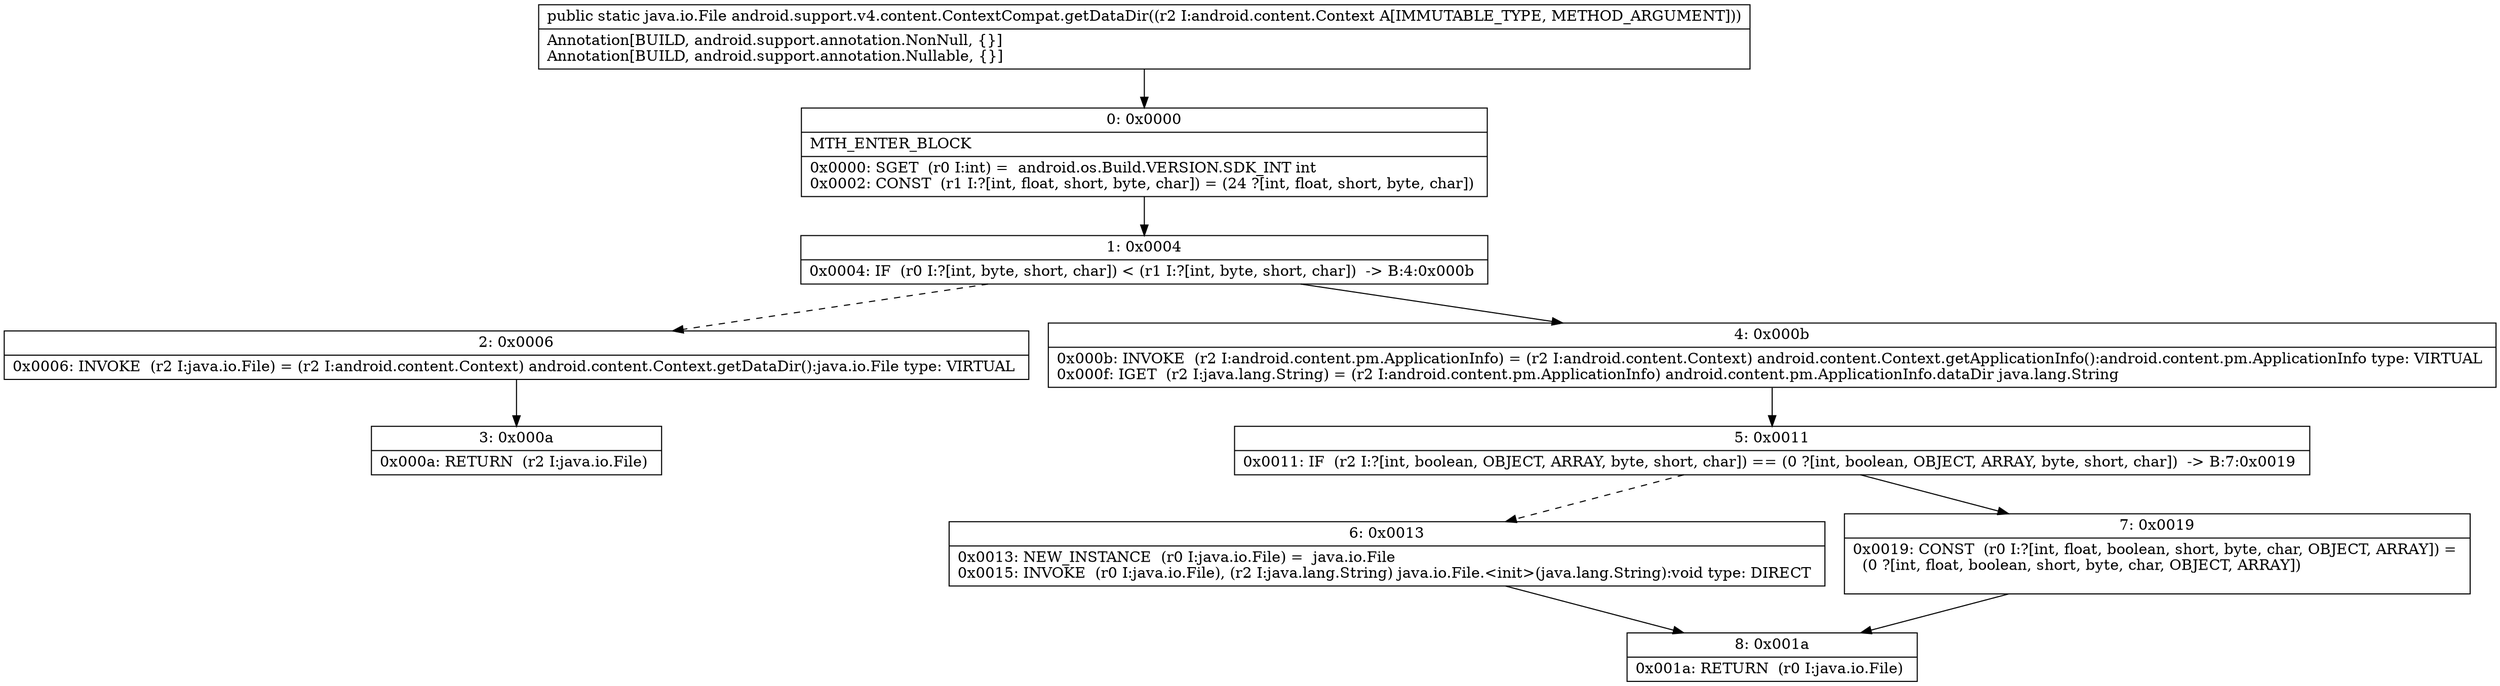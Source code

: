 digraph "CFG forandroid.support.v4.content.ContextCompat.getDataDir(Landroid\/content\/Context;)Ljava\/io\/File;" {
Node_0 [shape=record,label="{0\:\ 0x0000|MTH_ENTER_BLOCK\l|0x0000: SGET  (r0 I:int) =  android.os.Build.VERSION.SDK_INT int \l0x0002: CONST  (r1 I:?[int, float, short, byte, char]) = (24 ?[int, float, short, byte, char]) \l}"];
Node_1 [shape=record,label="{1\:\ 0x0004|0x0004: IF  (r0 I:?[int, byte, short, char]) \< (r1 I:?[int, byte, short, char])  \-\> B:4:0x000b \l}"];
Node_2 [shape=record,label="{2\:\ 0x0006|0x0006: INVOKE  (r2 I:java.io.File) = (r2 I:android.content.Context) android.content.Context.getDataDir():java.io.File type: VIRTUAL \l}"];
Node_3 [shape=record,label="{3\:\ 0x000a|0x000a: RETURN  (r2 I:java.io.File) \l}"];
Node_4 [shape=record,label="{4\:\ 0x000b|0x000b: INVOKE  (r2 I:android.content.pm.ApplicationInfo) = (r2 I:android.content.Context) android.content.Context.getApplicationInfo():android.content.pm.ApplicationInfo type: VIRTUAL \l0x000f: IGET  (r2 I:java.lang.String) = (r2 I:android.content.pm.ApplicationInfo) android.content.pm.ApplicationInfo.dataDir java.lang.String \l}"];
Node_5 [shape=record,label="{5\:\ 0x0011|0x0011: IF  (r2 I:?[int, boolean, OBJECT, ARRAY, byte, short, char]) == (0 ?[int, boolean, OBJECT, ARRAY, byte, short, char])  \-\> B:7:0x0019 \l}"];
Node_6 [shape=record,label="{6\:\ 0x0013|0x0013: NEW_INSTANCE  (r0 I:java.io.File) =  java.io.File \l0x0015: INVOKE  (r0 I:java.io.File), (r2 I:java.lang.String) java.io.File.\<init\>(java.lang.String):void type: DIRECT \l}"];
Node_7 [shape=record,label="{7\:\ 0x0019|0x0019: CONST  (r0 I:?[int, float, boolean, short, byte, char, OBJECT, ARRAY]) = \l  (0 ?[int, float, boolean, short, byte, char, OBJECT, ARRAY])\l \l}"];
Node_8 [shape=record,label="{8\:\ 0x001a|0x001a: RETURN  (r0 I:java.io.File) \l}"];
MethodNode[shape=record,label="{public static java.io.File android.support.v4.content.ContextCompat.getDataDir((r2 I:android.content.Context A[IMMUTABLE_TYPE, METHOD_ARGUMENT]))  | Annotation[BUILD, android.support.annotation.NonNull, \{\}]\lAnnotation[BUILD, android.support.annotation.Nullable, \{\}]\l}"];
MethodNode -> Node_0;
Node_0 -> Node_1;
Node_1 -> Node_2[style=dashed];
Node_1 -> Node_4;
Node_2 -> Node_3;
Node_4 -> Node_5;
Node_5 -> Node_6[style=dashed];
Node_5 -> Node_7;
Node_6 -> Node_8;
Node_7 -> Node_8;
}

